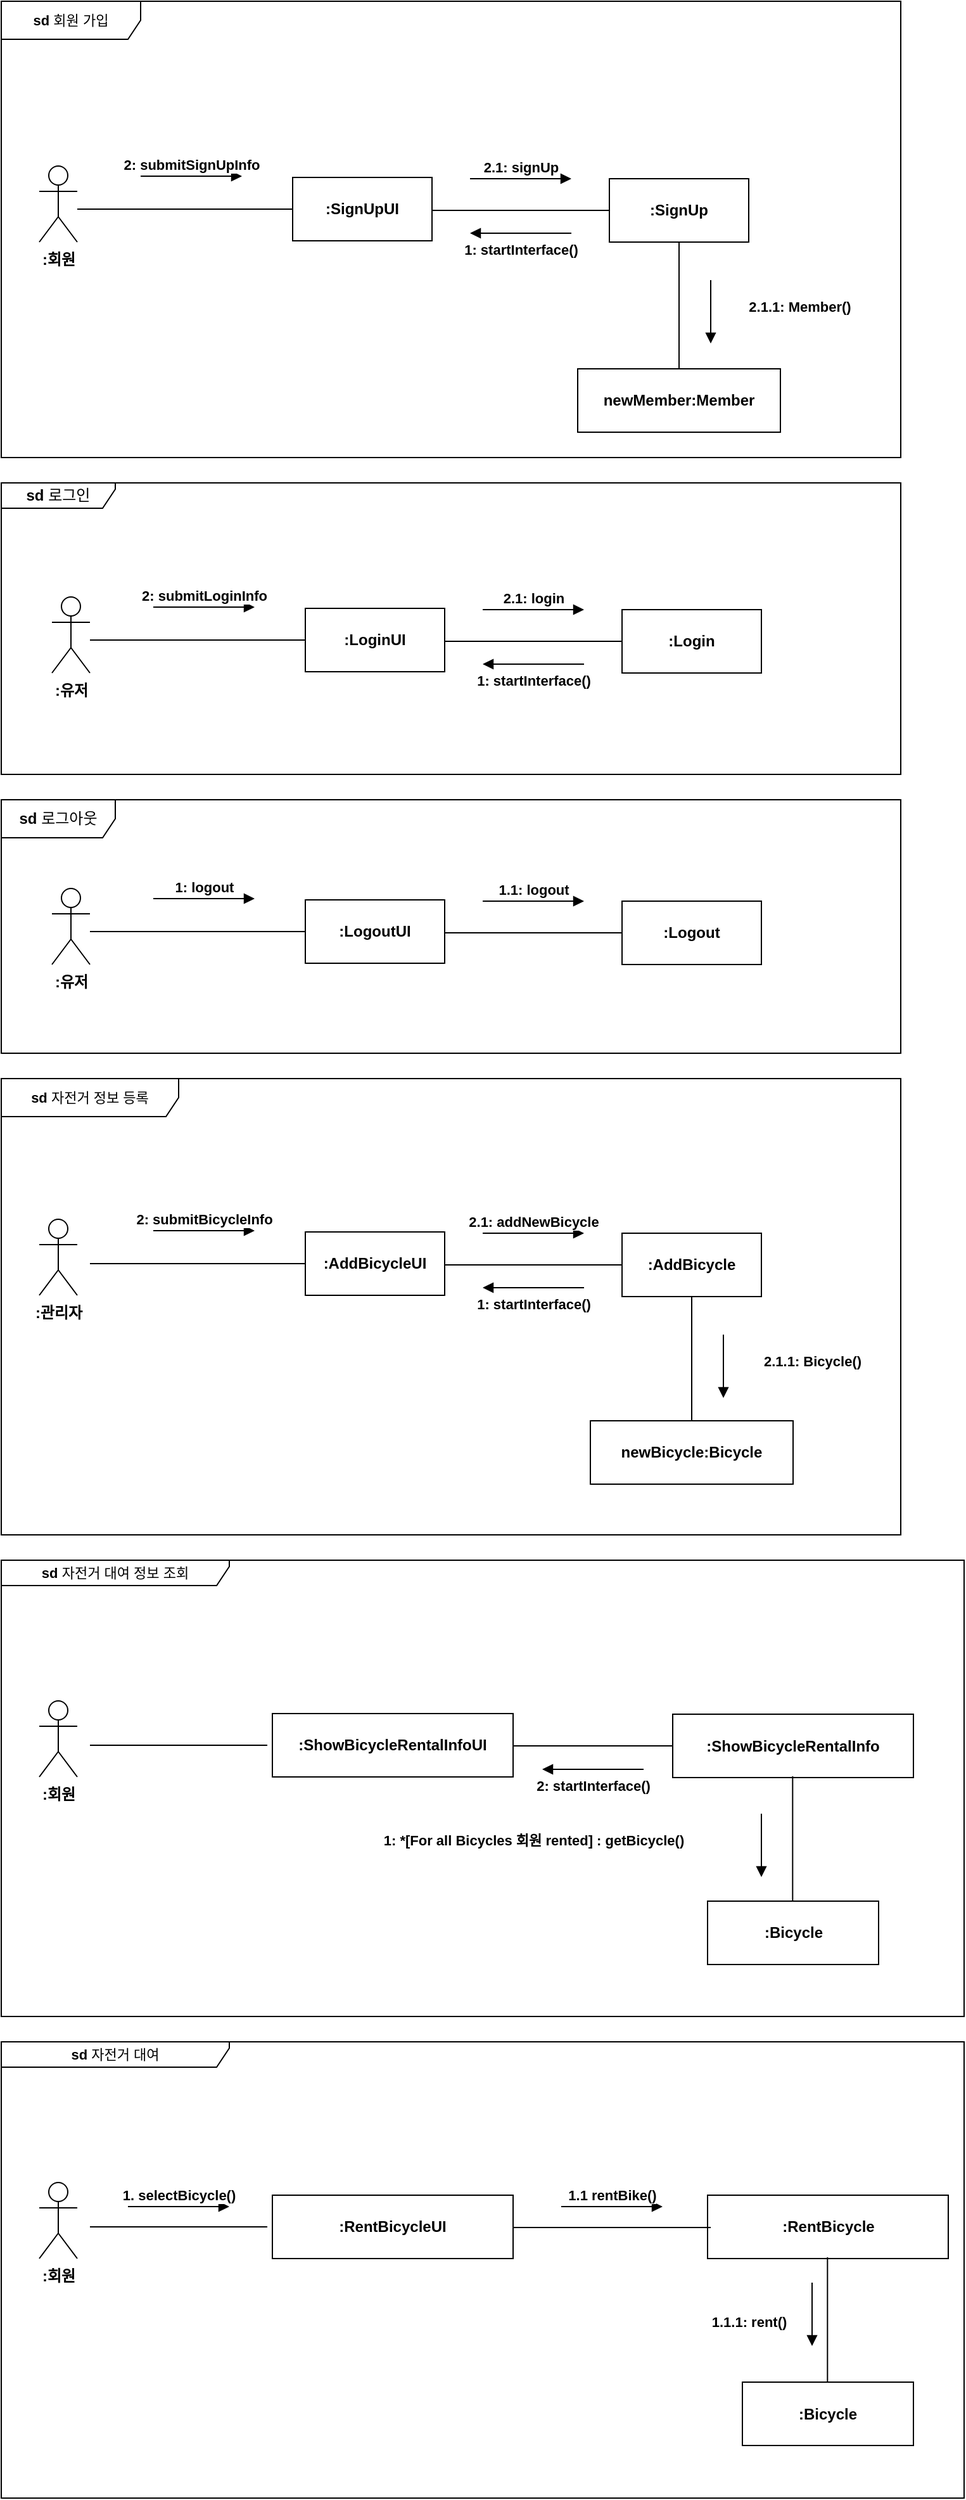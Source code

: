 <mxfile version="27.0.3">
  <diagram name="페이지-1" id="acbt0nLhAi-fUhKICGcB">
    <mxGraphModel dx="1162" dy="511" grid="1" gridSize="10" guides="1" tooltips="1" connect="1" arrows="1" fold="1" page="1" pageScale="1" pageWidth="827" pageHeight="1169" math="0" shadow="0">
      <root>
        <mxCell id="0" />
        <mxCell id="1" parent="0" />
        <mxCell id="moP1IjQAJDg3BQziUJU6-2" value="&lt;font style=&quot;font-size: 11px;&quot;&gt;&lt;b&gt;sd &lt;/b&gt;&lt;font style=&quot;&quot;&gt;회원 가입&lt;/font&gt;&lt;/font&gt;" style="shape=umlFrame;whiteSpace=wrap;html=1;pointerEvents=0;width=110;height=30;" parent="1" vertex="1">
          <mxGeometry x="10" y="30" width="710" height="360" as="geometry" />
        </mxCell>
        <mxCell id="moP1IjQAJDg3BQziUJU6-4" value="&lt;b&gt;:SignUp&lt;/b&gt;" style="html=1;whiteSpace=wrap;" parent="1" vertex="1">
          <mxGeometry x="490" y="170" width="110" height="50" as="geometry" />
        </mxCell>
        <mxCell id="moP1IjQAJDg3BQziUJU6-5" value="&lt;b&gt;:SignUpUI&lt;/b&gt;" style="html=1;whiteSpace=wrap;" parent="1" vertex="1">
          <mxGeometry x="240" y="169" width="110" height="50" as="geometry" />
        </mxCell>
        <mxCell id="moP1IjQAJDg3BQziUJU6-6" value="&lt;b&gt;:회원&lt;/b&gt;" style="shape=umlActor;verticalLabelPosition=bottom;verticalAlign=top;html=1;" parent="1" vertex="1">
          <mxGeometry x="40" y="160" width="30" height="60" as="geometry" />
        </mxCell>
        <mxCell id="moP1IjQAJDg3BQziUJU6-9" value="" style="line;strokeWidth=1;fillColor=none;align=left;verticalAlign=middle;spacingTop=-1;spacingLeft=3;spacingRight=3;rotatable=0;labelPosition=right;points=[];portConstraint=eastwest;strokeColor=inherit;" parent="1" vertex="1">
          <mxGeometry x="70" y="190" width="170" height="8" as="geometry" />
        </mxCell>
        <mxCell id="moP1IjQAJDg3BQziUJU6-10" value="" style="line;strokeWidth=1;fillColor=none;align=left;verticalAlign=middle;spacingTop=-1;spacingLeft=3;spacingRight=3;rotatable=0;labelPosition=right;points=[];portConstraint=eastwest;strokeColor=inherit;" parent="1" vertex="1">
          <mxGeometry x="350" y="191" width="140" height="8" as="geometry" />
        </mxCell>
        <mxCell id="moP1IjQAJDg3BQziUJU6-13" value="&lt;b&gt;1: startInterface()&lt;/b&gt;" style="html=1;verticalAlign=bottom;endArrow=block;curved=0;rounded=0;" parent="1" edge="1">
          <mxGeometry y="22" width="80" relative="1" as="geometry">
            <mxPoint x="460" y="213" as="sourcePoint" />
            <mxPoint x="380" y="213" as="targetPoint" />
            <mxPoint as="offset" />
          </mxGeometry>
        </mxCell>
        <mxCell id="moP1IjQAJDg3BQziUJU6-14" value="&lt;b&gt;2: submitSignUpInfo&lt;/b&gt;" style="html=1;verticalAlign=bottom;endArrow=block;curved=0;rounded=0;" parent="1" edge="1">
          <mxGeometry width="80" relative="1" as="geometry">
            <mxPoint x="120" y="168" as="sourcePoint" />
            <mxPoint x="200" y="168" as="targetPoint" />
          </mxGeometry>
        </mxCell>
        <mxCell id="moP1IjQAJDg3BQziUJU6-16" value="&lt;b&gt;2.1: signUp&lt;/b&gt;" style="html=1;verticalAlign=bottom;endArrow=block;curved=0;rounded=0;" parent="1" edge="1">
          <mxGeometry width="80" relative="1" as="geometry">
            <mxPoint x="380" y="170" as="sourcePoint" />
            <mxPoint x="460" y="170" as="targetPoint" />
          </mxGeometry>
        </mxCell>
        <mxCell id="moP1IjQAJDg3BQziUJU6-17" value="&lt;b&gt;newMember:Member&lt;/b&gt;" style="html=1;whiteSpace=wrap;" parent="1" vertex="1">
          <mxGeometry x="465" y="320" width="160" height="50" as="geometry" />
        </mxCell>
        <mxCell id="moP1IjQAJDg3BQziUJU6-27" value="" style="endArrow=none;html=1;rounded=0;exitX=0.5;exitY=0;exitDx=0;exitDy=0;" parent="1" source="moP1IjQAJDg3BQziUJU6-17" edge="1">
          <mxGeometry width="50" height="50" relative="1" as="geometry">
            <mxPoint x="500" y="270" as="sourcePoint" />
            <mxPoint x="545" y="220" as="targetPoint" />
          </mxGeometry>
        </mxCell>
        <mxCell id="moP1IjQAJDg3BQziUJU6-28" value="&lt;b&gt;2.1.1: Member()&lt;/b&gt;" style="html=1;verticalAlign=bottom;endArrow=block;curved=0;rounded=0;" parent="1" edge="1">
          <mxGeometry x="0.2" y="70" width="80" relative="1" as="geometry">
            <mxPoint x="570" y="250" as="sourcePoint" />
            <mxPoint x="570" y="300" as="targetPoint" />
            <mxPoint as="offset" />
          </mxGeometry>
        </mxCell>
        <mxCell id="nvlYyYwGG8XTySucCO5U-1" value="&lt;b&gt;sd&lt;/b&gt; 로그인" style="shape=umlFrame;whiteSpace=wrap;html=1;pointerEvents=0;width=90;height=20;" parent="1" vertex="1">
          <mxGeometry x="10" y="410" width="710" height="230" as="geometry" />
        </mxCell>
        <mxCell id="nvlYyYwGG8XTySucCO5U-2" value="&lt;b&gt;:Login&lt;/b&gt;" style="html=1;whiteSpace=wrap;" parent="1" vertex="1">
          <mxGeometry x="500" y="510" width="110" height="50" as="geometry" />
        </mxCell>
        <mxCell id="nvlYyYwGG8XTySucCO5U-3" value="&lt;b&gt;:LoginUI&lt;/b&gt;" style="html=1;whiteSpace=wrap;" parent="1" vertex="1">
          <mxGeometry x="250" y="509" width="110" height="50" as="geometry" />
        </mxCell>
        <mxCell id="nvlYyYwGG8XTySucCO5U-4" value="&lt;b&gt;:유저&lt;/b&gt;" style="shape=umlActor;verticalLabelPosition=bottom;verticalAlign=top;html=1;" parent="1" vertex="1">
          <mxGeometry x="50" y="500" width="30" height="60" as="geometry" />
        </mxCell>
        <mxCell id="nvlYyYwGG8XTySucCO5U-5" value="" style="line;strokeWidth=1;fillColor=none;align=left;verticalAlign=middle;spacingTop=-1;spacingLeft=3;spacingRight=3;rotatable=0;labelPosition=right;points=[];portConstraint=eastwest;strokeColor=inherit;" parent="1" vertex="1">
          <mxGeometry x="80" y="530" width="170" height="8" as="geometry" />
        </mxCell>
        <mxCell id="nvlYyYwGG8XTySucCO5U-6" value="" style="line;strokeWidth=1;fillColor=none;align=left;verticalAlign=middle;spacingTop=-1;spacingLeft=3;spacingRight=3;rotatable=0;labelPosition=right;points=[];portConstraint=eastwest;strokeColor=inherit;" parent="1" vertex="1">
          <mxGeometry x="360" y="531" width="140" height="8" as="geometry" />
        </mxCell>
        <mxCell id="nvlYyYwGG8XTySucCO5U-7" value="&lt;b&gt;1: startInterface()&lt;/b&gt;" style="html=1;verticalAlign=bottom;endArrow=block;curved=0;rounded=0;" parent="1" edge="1">
          <mxGeometry y="22" width="80" relative="1" as="geometry">
            <mxPoint x="470" y="553" as="sourcePoint" />
            <mxPoint x="390" y="553" as="targetPoint" />
            <mxPoint as="offset" />
          </mxGeometry>
        </mxCell>
        <mxCell id="nvlYyYwGG8XTySucCO5U-8" value="&lt;b&gt;2: submitLoginInfo&lt;/b&gt;" style="html=1;verticalAlign=bottom;endArrow=block;curved=0;rounded=0;" parent="1" edge="1">
          <mxGeometry width="80" relative="1" as="geometry">
            <mxPoint x="130" y="508" as="sourcePoint" />
            <mxPoint x="210" y="508" as="targetPoint" />
          </mxGeometry>
        </mxCell>
        <mxCell id="nvlYyYwGG8XTySucCO5U-9" value="&lt;b&gt;2.1: login&lt;/b&gt;" style="html=1;verticalAlign=bottom;endArrow=block;curved=0;rounded=0;" parent="1" edge="1">
          <mxGeometry width="80" relative="1" as="geometry">
            <mxPoint x="390" y="510" as="sourcePoint" />
            <mxPoint x="470" y="510" as="targetPoint" />
          </mxGeometry>
        </mxCell>
        <mxCell id="nvlYyYwGG8XTySucCO5U-17" value="&lt;b&gt;:Logout&lt;/b&gt;" style="html=1;whiteSpace=wrap;" parent="1" vertex="1">
          <mxGeometry x="500" y="740" width="110" height="50" as="geometry" />
        </mxCell>
        <mxCell id="nvlYyYwGG8XTySucCO5U-18" value="&lt;b&gt;:LogoutUI&lt;/b&gt;" style="html=1;whiteSpace=wrap;" parent="1" vertex="1">
          <mxGeometry x="250" y="739" width="110" height="50" as="geometry" />
        </mxCell>
        <mxCell id="nvlYyYwGG8XTySucCO5U-19" value="&lt;b&gt;:유저&lt;/b&gt;" style="shape=umlActor;verticalLabelPosition=bottom;verticalAlign=top;html=1;" parent="1" vertex="1">
          <mxGeometry x="50" y="730" width="30" height="60" as="geometry" />
        </mxCell>
        <mxCell id="nvlYyYwGG8XTySucCO5U-20" value="" style="line;strokeWidth=1;fillColor=none;align=left;verticalAlign=middle;spacingTop=-1;spacingLeft=3;spacingRight=3;rotatable=0;labelPosition=right;points=[];portConstraint=eastwest;strokeColor=inherit;" parent="1" vertex="1">
          <mxGeometry x="80" y="760" width="170" height="8" as="geometry" />
        </mxCell>
        <mxCell id="nvlYyYwGG8XTySucCO5U-21" value="" style="line;strokeWidth=1;fillColor=none;align=left;verticalAlign=middle;spacingTop=-1;spacingLeft=3;spacingRight=3;rotatable=0;labelPosition=right;points=[];portConstraint=eastwest;strokeColor=inherit;" parent="1" vertex="1">
          <mxGeometry x="360" y="761" width="140" height="8" as="geometry" />
        </mxCell>
        <mxCell id="nvlYyYwGG8XTySucCO5U-23" value="&lt;b&gt;1: logout&lt;/b&gt;" style="html=1;verticalAlign=bottom;endArrow=block;curved=0;rounded=0;" parent="1" edge="1">
          <mxGeometry width="80" relative="1" as="geometry">
            <mxPoint x="130" y="738" as="sourcePoint" />
            <mxPoint x="210" y="738" as="targetPoint" />
          </mxGeometry>
        </mxCell>
        <mxCell id="nvlYyYwGG8XTySucCO5U-24" value="&lt;b&gt;1.1: logout&lt;/b&gt;" style="html=1;verticalAlign=bottom;endArrow=block;curved=0;rounded=0;" parent="1" edge="1">
          <mxGeometry width="80" relative="1" as="geometry">
            <mxPoint x="390" y="740" as="sourcePoint" />
            <mxPoint x="470" y="740" as="targetPoint" />
          </mxGeometry>
        </mxCell>
        <mxCell id="nvlYyYwGG8XTySucCO5U-25" value="&lt;b&gt;sd &lt;/b&gt;로그아웃" style="shape=umlFrame;whiteSpace=wrap;html=1;pointerEvents=0;width=90;height=30;" parent="1" vertex="1">
          <mxGeometry x="10" y="660" width="710" height="200" as="geometry" />
        </mxCell>
        <mxCell id="nvlYyYwGG8XTySucCO5U-26" value="&lt;font style=&quot;font-size: 11px;&quot;&gt;&lt;b&gt;sd &lt;/b&gt;&lt;font style=&quot;&quot;&gt;자전거 정보 등록&lt;/font&gt;&lt;/font&gt;" style="shape=umlFrame;whiteSpace=wrap;html=1;pointerEvents=0;width=140;height=30;" parent="1" vertex="1">
          <mxGeometry x="10" y="880" width="710" height="360" as="geometry" />
        </mxCell>
        <mxCell id="nvlYyYwGG8XTySucCO5U-27" value="&lt;b&gt;:AddBicycle&lt;/b&gt;" style="html=1;whiteSpace=wrap;" parent="1" vertex="1">
          <mxGeometry x="500" y="1002" width="110" height="50" as="geometry" />
        </mxCell>
        <mxCell id="nvlYyYwGG8XTySucCO5U-28" value="&lt;b&gt;:AddBicycleUI&lt;/b&gt;" style="html=1;whiteSpace=wrap;" parent="1" vertex="1">
          <mxGeometry x="250" y="1001" width="110" height="50" as="geometry" />
        </mxCell>
        <mxCell id="nvlYyYwGG8XTySucCO5U-29" value="" style="line;strokeWidth=1;fillColor=none;align=left;verticalAlign=middle;spacingTop=-1;spacingLeft=3;spacingRight=3;rotatable=0;labelPosition=right;points=[];portConstraint=eastwest;strokeColor=inherit;" parent="1" vertex="1">
          <mxGeometry x="80" y="1022" width="170" height="8" as="geometry" />
        </mxCell>
        <mxCell id="nvlYyYwGG8XTySucCO5U-30" value="" style="line;strokeWidth=1;fillColor=none;align=left;verticalAlign=middle;spacingTop=-1;spacingLeft=3;spacingRight=3;rotatable=0;labelPosition=right;points=[];portConstraint=eastwest;strokeColor=inherit;" parent="1" vertex="1">
          <mxGeometry x="360" y="1023" width="140" height="8" as="geometry" />
        </mxCell>
        <mxCell id="nvlYyYwGG8XTySucCO5U-31" value="&lt;b&gt;1: startInterface()&lt;/b&gt;" style="html=1;verticalAlign=bottom;endArrow=block;curved=0;rounded=0;" parent="1" edge="1">
          <mxGeometry y="22" width="80" relative="1" as="geometry">
            <mxPoint x="470" y="1045" as="sourcePoint" />
            <mxPoint x="390" y="1045" as="targetPoint" />
            <mxPoint as="offset" />
          </mxGeometry>
        </mxCell>
        <mxCell id="nvlYyYwGG8XTySucCO5U-32" value="&lt;b&gt;2: submitBicycleInfo&lt;/b&gt;" style="html=1;verticalAlign=bottom;endArrow=block;curved=0;rounded=0;" parent="1" edge="1">
          <mxGeometry width="80" relative="1" as="geometry">
            <mxPoint x="130" y="1000" as="sourcePoint" />
            <mxPoint x="210" y="1000" as="targetPoint" />
          </mxGeometry>
        </mxCell>
        <mxCell id="nvlYyYwGG8XTySucCO5U-33" value="&lt;b&gt;2.1: addNewBicycle&lt;/b&gt;" style="html=1;verticalAlign=bottom;endArrow=block;curved=0;rounded=0;" parent="1" edge="1">
          <mxGeometry width="80" relative="1" as="geometry">
            <mxPoint x="390" y="1002" as="sourcePoint" />
            <mxPoint x="470" y="1002" as="targetPoint" />
          </mxGeometry>
        </mxCell>
        <mxCell id="nvlYyYwGG8XTySucCO5U-34" value="" style="endArrow=none;html=1;rounded=0;exitX=0.5;exitY=0;exitDx=0;exitDy=0;" parent="1" edge="1">
          <mxGeometry width="50" height="50" relative="1" as="geometry">
            <mxPoint x="555" y="1152" as="sourcePoint" />
            <mxPoint x="555" y="1052" as="targetPoint" />
          </mxGeometry>
        </mxCell>
        <mxCell id="nvlYyYwGG8XTySucCO5U-35" value="&lt;b&gt;2.1.1: Bicycle()&lt;/b&gt;" style="html=1;verticalAlign=bottom;endArrow=block;curved=0;rounded=0;" parent="1" edge="1">
          <mxGeometry x="0.2" y="70" width="80" relative="1" as="geometry">
            <mxPoint x="580" y="1082" as="sourcePoint" />
            <mxPoint x="580" y="1132" as="targetPoint" />
            <mxPoint as="offset" />
          </mxGeometry>
        </mxCell>
        <mxCell id="nvlYyYwGG8XTySucCO5U-36" value="&lt;b&gt;:관리자&lt;/b&gt;" style="shape=umlActor;verticalLabelPosition=bottom;verticalAlign=top;html=1;" parent="1" vertex="1">
          <mxGeometry x="40" y="991" width="30" height="60" as="geometry" />
        </mxCell>
        <mxCell id="nvlYyYwGG8XTySucCO5U-37" value="&lt;b&gt;newBicycle:Bicycle&lt;/b&gt;" style="html=1;whiteSpace=wrap;" parent="1" vertex="1">
          <mxGeometry x="475" y="1150" width="160" height="50" as="geometry" />
        </mxCell>
        <mxCell id="nvlYyYwGG8XTySucCO5U-38" value="&lt;font style=&quot;font-size: 11px;&quot;&gt;&lt;b&gt;sd &lt;/b&gt;&lt;font style=&quot;&quot;&gt;자전거 대여 정보 조회&lt;/font&gt;&lt;/font&gt;" style="shape=umlFrame;whiteSpace=wrap;html=1;pointerEvents=0;width=180;height=20;" parent="1" vertex="1">
          <mxGeometry x="10" y="1260" width="760" height="360" as="geometry" />
        </mxCell>
        <mxCell id="nvlYyYwGG8XTySucCO5U-39" value="&lt;b&gt;:ShowBicycleRentalInfo&lt;/b&gt;" style="html=1;whiteSpace=wrap;" parent="1" vertex="1">
          <mxGeometry x="540" y="1381.5" width="190" height="50" as="geometry" />
        </mxCell>
        <mxCell id="nvlYyYwGG8XTySucCO5U-40" value="&lt;b&gt;:ShowBicycleRentalInfoUI&lt;/b&gt;" style="html=1;whiteSpace=wrap;" parent="1" vertex="1">
          <mxGeometry x="224" y="1381" width="190" height="50" as="geometry" />
        </mxCell>
        <mxCell id="nvlYyYwGG8XTySucCO5U-41" value="" style="line;strokeWidth=1;fillColor=none;align=left;verticalAlign=middle;spacingTop=-1;spacingLeft=3;spacingRight=3;rotatable=0;labelPosition=right;points=[];portConstraint=eastwest;strokeColor=inherit;" parent="1" vertex="1">
          <mxGeometry x="80" y="1402" width="140" height="8" as="geometry" />
        </mxCell>
        <mxCell id="nvlYyYwGG8XTySucCO5U-42" value="" style="line;strokeWidth=1;fillColor=none;align=left;verticalAlign=middle;spacingTop=-1;spacingLeft=3;spacingRight=3;rotatable=0;labelPosition=right;points=[];portConstraint=eastwest;strokeColor=inherit;" parent="1" vertex="1">
          <mxGeometry x="414" y="1402.5" width="126" height="8" as="geometry" />
        </mxCell>
        <mxCell id="nvlYyYwGG8XTySucCO5U-43" value="&lt;b&gt;2: startInterface()&lt;/b&gt;" style="html=1;verticalAlign=bottom;endArrow=block;curved=0;rounded=0;" parent="1" edge="1">
          <mxGeometry y="22" width="80" relative="1" as="geometry">
            <mxPoint x="517" y="1425" as="sourcePoint" />
            <mxPoint x="437" y="1425" as="targetPoint" />
            <mxPoint as="offset" />
          </mxGeometry>
        </mxCell>
        <mxCell id="nvlYyYwGG8XTySucCO5U-46" value="" style="endArrow=none;html=1;rounded=0;exitX=0.5;exitY=0;exitDx=0;exitDy=0;" parent="1" edge="1">
          <mxGeometry width="50" height="50" relative="1" as="geometry">
            <mxPoint x="634.66" y="1530.5" as="sourcePoint" />
            <mxPoint x="634.66" y="1430.5" as="targetPoint" />
          </mxGeometry>
        </mxCell>
        <mxCell id="nvlYyYwGG8XTySucCO5U-47" value="&lt;b&gt;1: *[For all Bicycles 회원 rented] : getBicycle()&lt;/b&gt;" style="html=1;verticalAlign=bottom;endArrow=block;curved=0;rounded=0;" parent="1" edge="1">
          <mxGeometry x="0.2" y="-180" width="80" relative="1" as="geometry">
            <mxPoint x="610" y="1460" as="sourcePoint" />
            <mxPoint x="610" y="1510" as="targetPoint" />
            <mxPoint as="offset" />
          </mxGeometry>
        </mxCell>
        <mxCell id="nvlYyYwGG8XTySucCO5U-48" value="&lt;b&gt;:회원&lt;/b&gt;" style="shape=umlActor;verticalLabelPosition=bottom;verticalAlign=top;html=1;" parent="1" vertex="1">
          <mxGeometry x="40" y="1371" width="30" height="60" as="geometry" />
        </mxCell>
        <mxCell id="nvlYyYwGG8XTySucCO5U-49" value="&lt;b&gt;:Bicycle&lt;/b&gt;" style="html=1;whiteSpace=wrap;" parent="1" vertex="1">
          <mxGeometry x="567.5" y="1529" width="135" height="50" as="geometry" />
        </mxCell>
        <mxCell id="4MyRHnNNQHZquPPOq6WB-30" value="&lt;font style=&quot;font-size: 11px;&quot;&gt;&lt;b&gt;sd &lt;/b&gt;&lt;font style=&quot;&quot;&gt;자전거 대여&lt;/font&gt;&lt;/font&gt;" style="shape=umlFrame;whiteSpace=wrap;html=1;pointerEvents=0;width=180;height=20;" vertex="1" parent="1">
          <mxGeometry x="10" y="1640" width="760" height="360" as="geometry" />
        </mxCell>
        <mxCell id="4MyRHnNNQHZquPPOq6WB-31" value="&lt;b&gt;:RentBicycle&lt;/b&gt;" style="html=1;whiteSpace=wrap;" vertex="1" parent="1">
          <mxGeometry x="567.5" y="1761" width="190" height="50" as="geometry" />
        </mxCell>
        <mxCell id="4MyRHnNNQHZquPPOq6WB-32" value="&lt;b&gt;:RentBicycleUI&lt;/b&gt;" style="html=1;whiteSpace=wrap;" vertex="1" parent="1">
          <mxGeometry x="224" y="1761" width="190" height="50" as="geometry" />
        </mxCell>
        <mxCell id="4MyRHnNNQHZquPPOq6WB-33" value="" style="line;strokeWidth=1;fillColor=none;align=left;verticalAlign=middle;spacingTop=-1;spacingLeft=3;spacingRight=3;rotatable=0;labelPosition=right;points=[];portConstraint=eastwest;strokeColor=inherit;" vertex="1" parent="1">
          <mxGeometry x="80" y="1782" width="140" height="8" as="geometry" />
        </mxCell>
        <mxCell id="4MyRHnNNQHZquPPOq6WB-34" value="" style="line;strokeWidth=1;fillColor=none;align=left;verticalAlign=middle;spacingTop=-1;spacingLeft=3;spacingRight=3;rotatable=0;labelPosition=right;points=[];portConstraint=eastwest;strokeColor=inherit;" vertex="1" parent="1">
          <mxGeometry x="414" y="1782.5" width="156" height="8" as="geometry" />
        </mxCell>
        <mxCell id="4MyRHnNNQHZquPPOq6WB-36" value="" style="endArrow=none;html=1;rounded=0;exitX=0.5;exitY=0;exitDx=0;exitDy=0;" edge="1" parent="1">
          <mxGeometry width="50" height="50" relative="1" as="geometry">
            <mxPoint x="662.16" y="1910" as="sourcePoint" />
            <mxPoint x="662.16" y="1810" as="targetPoint" />
          </mxGeometry>
        </mxCell>
        <mxCell id="4MyRHnNNQHZquPPOq6WB-38" value="&lt;b&gt;:회원&lt;/b&gt;" style="shape=umlActor;verticalLabelPosition=bottom;verticalAlign=top;html=1;" vertex="1" parent="1">
          <mxGeometry x="40" y="1751" width="30" height="60" as="geometry" />
        </mxCell>
        <mxCell id="4MyRHnNNQHZquPPOq6WB-39" value="&lt;b&gt;:Bicycle&lt;/b&gt;" style="html=1;whiteSpace=wrap;" vertex="1" parent="1">
          <mxGeometry x="595" y="1908.5" width="135" height="50" as="geometry" />
        </mxCell>
        <mxCell id="4MyRHnNNQHZquPPOq6WB-41" value="&lt;b&gt;1. selectBicycle()&lt;/b&gt;" style="html=1;verticalAlign=bottom;endArrow=block;curved=0;rounded=0;" edge="1" parent="1">
          <mxGeometry width="80" relative="1" as="geometry">
            <mxPoint x="110" y="1770" as="sourcePoint" />
            <mxPoint x="190" y="1770" as="targetPoint" />
          </mxGeometry>
        </mxCell>
        <mxCell id="4MyRHnNNQHZquPPOq6WB-42" value="&lt;b&gt;1.1 rentBike()&lt;/b&gt;" style="html=1;verticalAlign=bottom;endArrow=block;curved=0;rounded=0;" edge="1" parent="1">
          <mxGeometry width="80" relative="1" as="geometry">
            <mxPoint x="452" y="1770" as="sourcePoint" />
            <mxPoint x="532" y="1770" as="targetPoint" />
          </mxGeometry>
        </mxCell>
        <mxCell id="4MyRHnNNQHZquPPOq6WB-43" value="&lt;b&gt;1.1.1: rent()&lt;/b&gt;" style="html=1;verticalAlign=bottom;endArrow=block;curved=0;rounded=0;" edge="1" parent="1">
          <mxGeometry x="0.6" y="-50" width="80" relative="1" as="geometry">
            <mxPoint x="650" y="1830" as="sourcePoint" />
            <mxPoint x="650" y="1880" as="targetPoint" />
            <mxPoint as="offset" />
          </mxGeometry>
        </mxCell>
      </root>
    </mxGraphModel>
  </diagram>
</mxfile>
